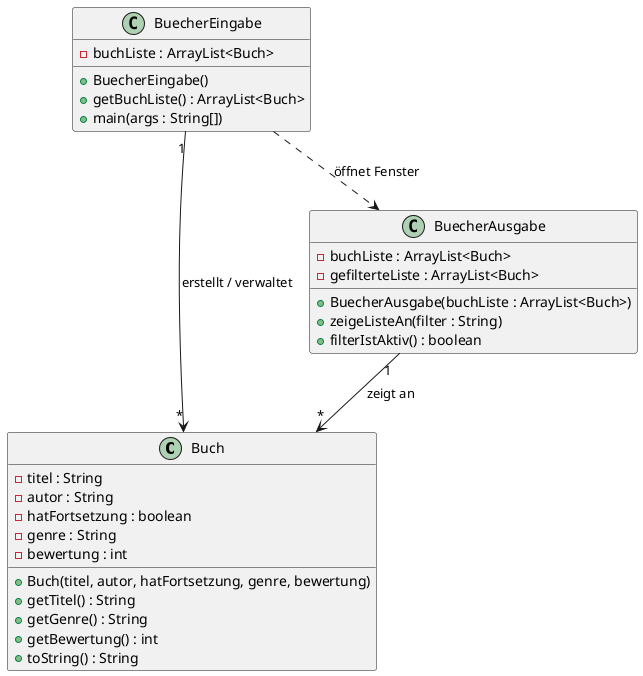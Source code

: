 @startuml
class Buch {
  - titel : String
  - autor : String
  - hatFortsetzung : boolean
  - genre : String
  - bewertung : int
  + Buch(titel, autor, hatFortsetzung, genre, bewertung)
  + getTitel() : String
  + getGenre() : String
  + getBewertung() : int
  + toString() : String
}

class BuecherEingabe {
  - buchListe : ArrayList<Buch>
  + BuecherEingabe()
  + getBuchListe() : ArrayList<Buch>
  + main(args : String[])
}

class BuecherAusgabe {
  - buchListe : ArrayList<Buch>
  - gefilterteListe : ArrayList<Buch>
  + BuecherAusgabe(buchListe : ArrayList<Buch>)
  + zeigeListeAn(filter : String)
  + filterIstAktiv() : boolean
}

BuecherEingabe "1" --> "*" Buch : erstellt / verwaltet
BuecherAusgabe "1" --> "*" Buch : zeigt an
BuecherEingabe ..> BuecherAusgabe : öffnet Fenster

@enduml